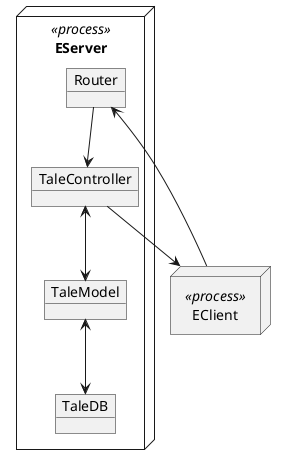 @startuml

node EServer <<process>> {
object Router
object TaleController
object TaleModel 
object TaleDB 
}

node EClient <<process>> {
}

EClient --> Router
Router --> TaleController
TaleController <--> TaleModel
TaleModel <--> TaleDB
TaleController --> EClient

@enduml
